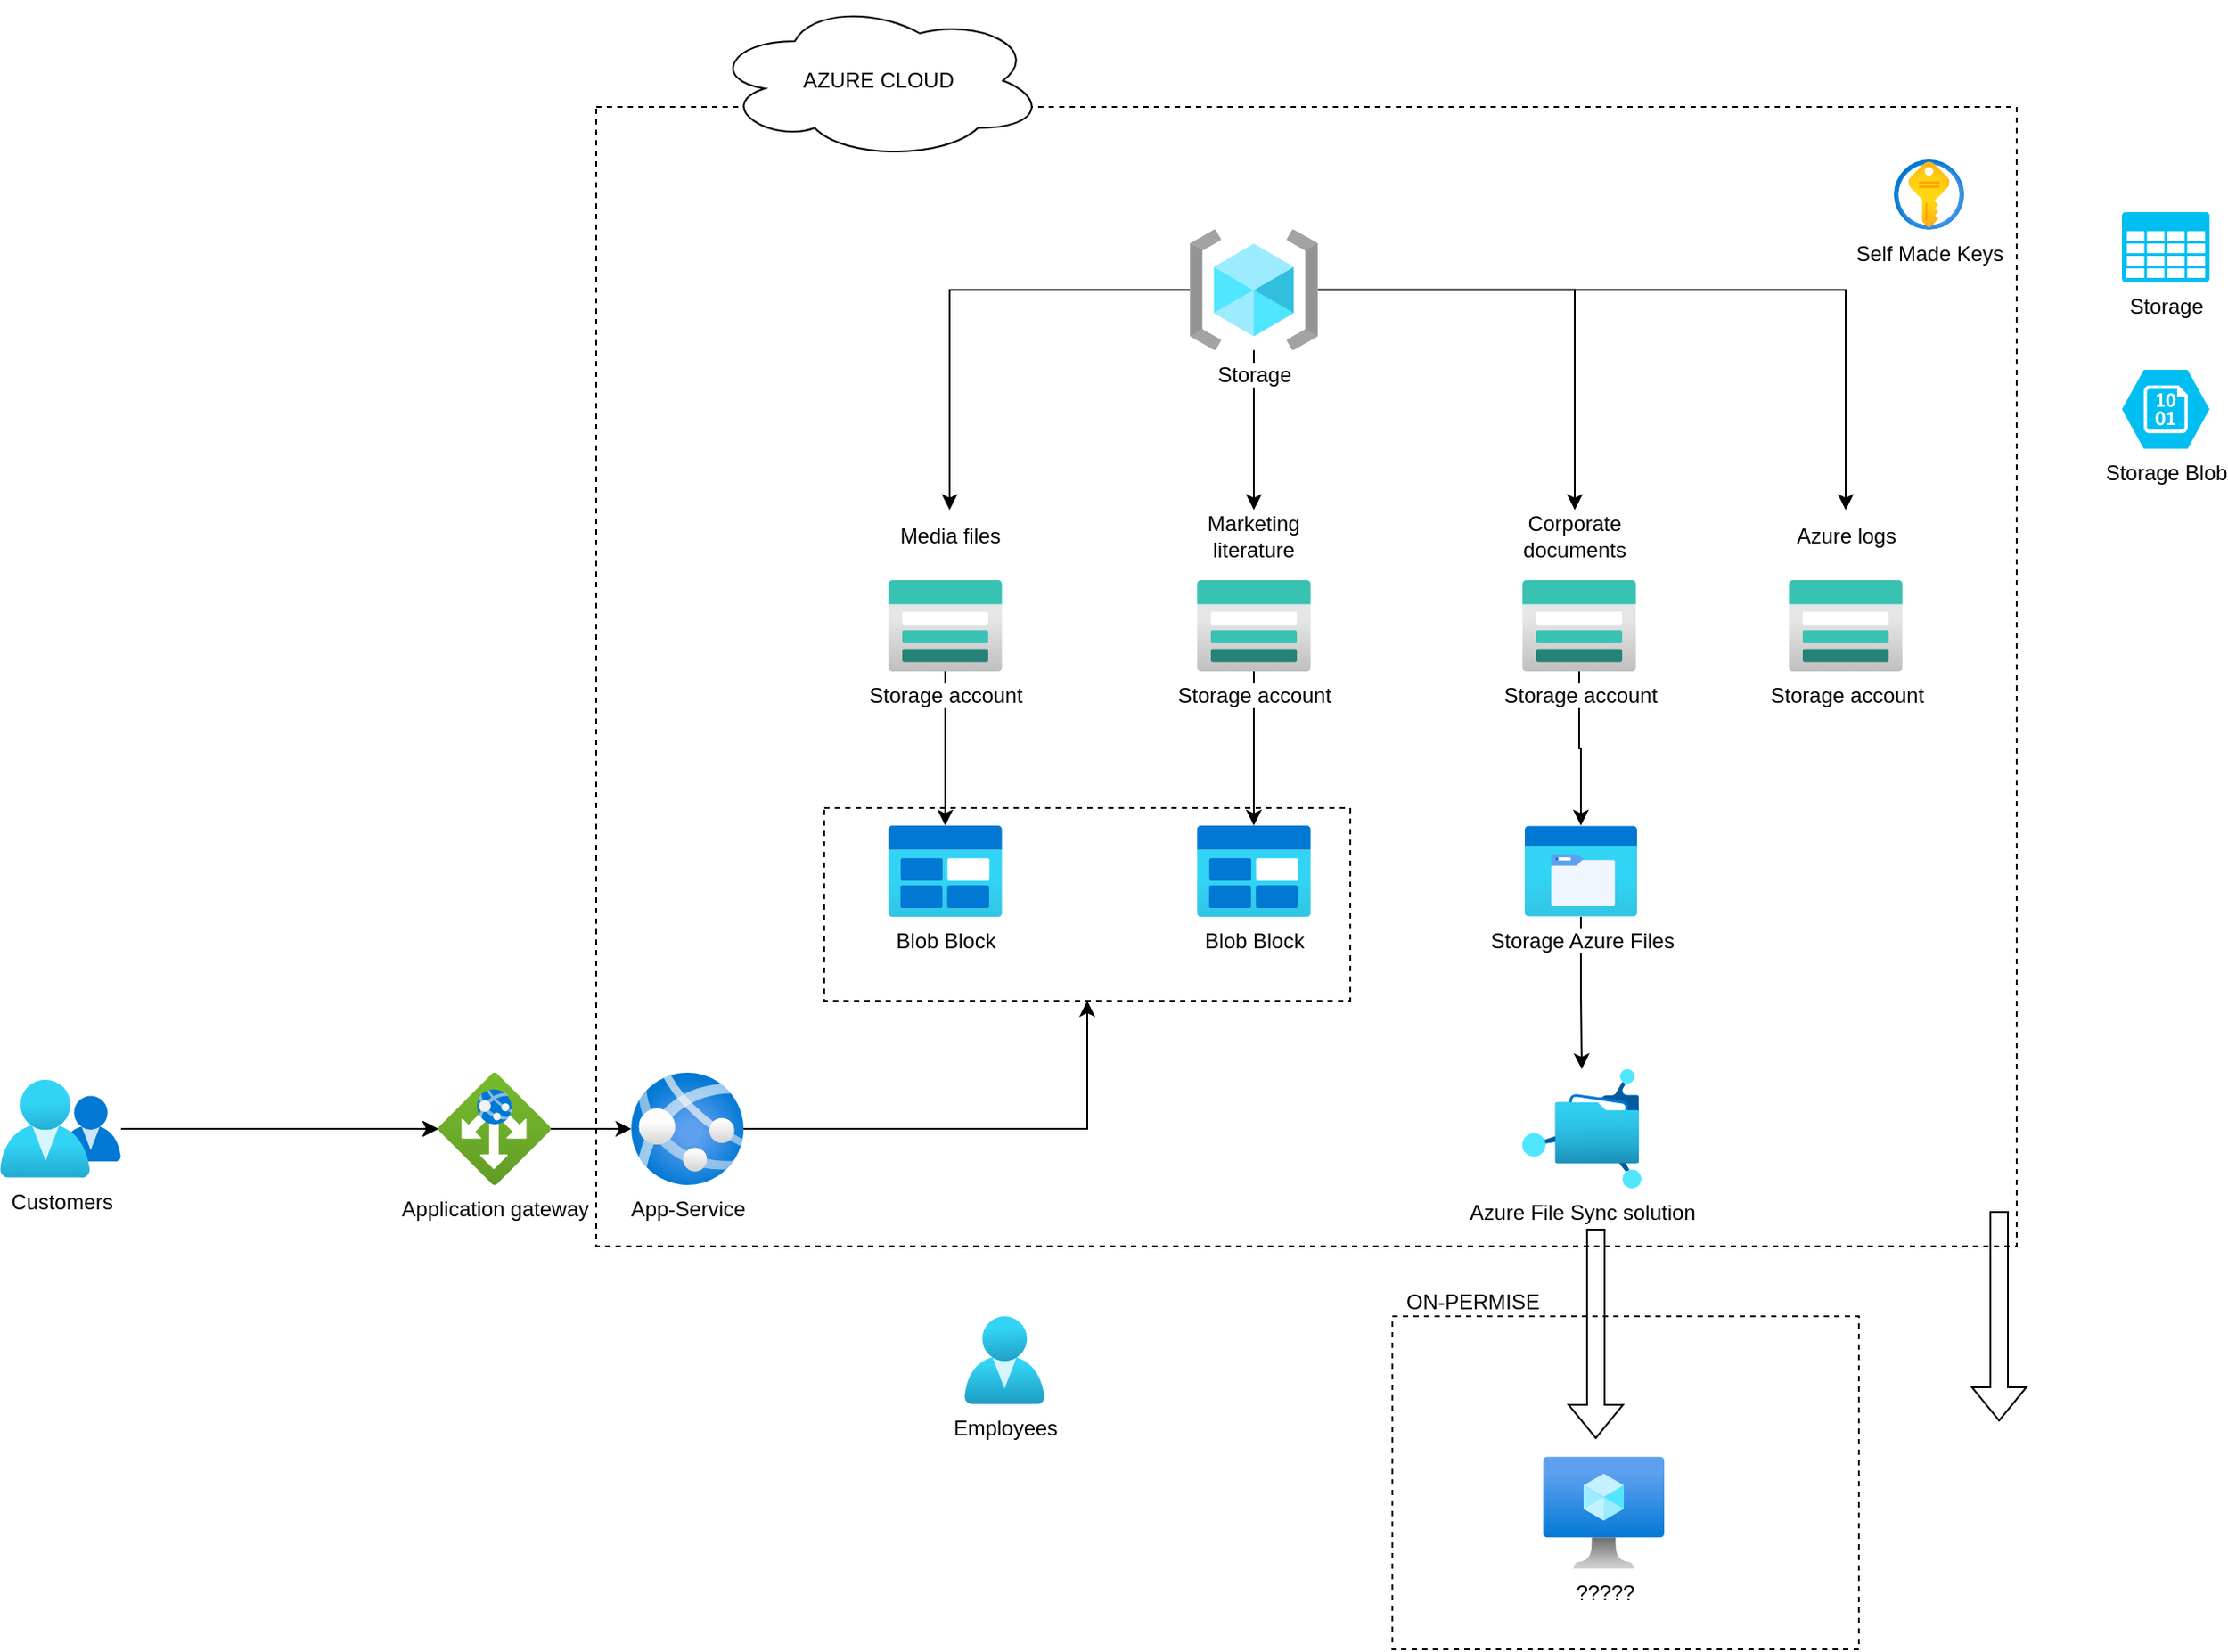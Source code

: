 <mxfile version="21.6.6" type="github">
  <diagram name="Page-1" id="Jbi7j0t8x7Vw2COSsVxz">
    <mxGraphModel dx="2442" dy="2063" grid="1" gridSize="10" guides="1" tooltips="1" connect="1" arrows="1" fold="1" page="1" pageScale="1" pageWidth="827" pageHeight="1169" math="0" shadow="0">
      <root>
        <mxCell id="0" />
        <mxCell id="1" parent="0" />
        <mxCell id="f-hZ5KkokM4YNig4iFGL-1" value="" style="whiteSpace=wrap;html=1;fillColor=none;dashed=1;" vertex="1" parent="1">
          <mxGeometry x="-20" y="50" width="810" height="650" as="geometry" />
        </mxCell>
        <mxCell id="f-hZ5KkokM4YNig4iFGL-2" style="edgeStyle=orthogonalEdgeStyle;rounded=0;orthogonalLoop=1;jettySize=auto;html=1;" edge="1" parent="1" source="f-hZ5KkokM4YNig4iFGL-3" target="f-hZ5KkokM4YNig4iFGL-17">
          <mxGeometry relative="1" as="geometry" />
        </mxCell>
        <mxCell id="f-hZ5KkokM4YNig4iFGL-3" value="Storage account" style="image;aspect=fixed;html=1;points=[];align=center;fontSize=12;image=img/lib/azure2/storage/Storage_Accounts.svg;" vertex="1" parent="1">
          <mxGeometry x="146.5" y="320" width="65" height="52" as="geometry" />
        </mxCell>
        <mxCell id="f-hZ5KkokM4YNig4iFGL-4" value="Storage Blob" style="verticalLabelPosition=bottom;html=1;verticalAlign=top;align=center;strokeColor=none;fillColor=#00BEF2;shape=mxgraph.azure.storage_blob;" vertex="1" parent="1">
          <mxGeometry x="850" y="200" width="50" height="45" as="geometry" />
        </mxCell>
        <mxCell id="f-hZ5KkokM4YNig4iFGL-5" value="Storage" style="verticalLabelPosition=bottom;html=1;verticalAlign=top;align=center;strokeColor=none;fillColor=#00BEF2;shape=mxgraph.azure.storage;pointerEvents=1;" vertex="1" parent="1">
          <mxGeometry x="850" y="110" width="50" height="40" as="geometry" />
        </mxCell>
        <mxCell id="f-hZ5KkokM4YNig4iFGL-6" value="Azure File Sync solution&lt;br&gt;" style="image;aspect=fixed;html=1;points=[];align=center;fontSize=12;image=img/lib/azure2/storage/Azure_Fileshare.svg;" vertex="1" parent="1">
          <mxGeometry x="508" y="599" width="68" height="68" as="geometry" />
        </mxCell>
        <mxCell id="f-hZ5KkokM4YNig4iFGL-7" style="edgeStyle=orthogonalEdgeStyle;rounded=0;orthogonalLoop=1;jettySize=auto;html=1;" edge="1" parent="1" source="f-hZ5KkokM4YNig4iFGL-8" target="f-hZ5KkokM4YNig4iFGL-29">
          <mxGeometry relative="1" as="geometry" />
        </mxCell>
        <mxCell id="f-hZ5KkokM4YNig4iFGL-48" value="" style="edgeStyle=orthogonalEdgeStyle;rounded=0;orthogonalLoop=1;jettySize=auto;html=1;" edge="1" parent="1" source="f-hZ5KkokM4YNig4iFGL-8" target="f-hZ5KkokM4YNig4iFGL-29">
          <mxGeometry relative="1" as="geometry" />
        </mxCell>
        <mxCell id="f-hZ5KkokM4YNig4iFGL-8" value="Customers" style="image;aspect=fixed;html=1;points=[];align=center;fontSize=12;image=img/lib/azure2/management_governance/My_Customers.svg;" vertex="1" parent="1">
          <mxGeometry x="-360" y="605" width="69" height="56.0" as="geometry" />
        </mxCell>
        <mxCell id="f-hZ5KkokM4YNig4iFGL-9" value="Blob Block" style="image;aspect=fixed;html=1;points=[];align=center;fontSize=12;image=img/lib/azure2/general/Blob_Block.svg;" vertex="1" parent="1">
          <mxGeometry x="322.5" y="460" width="65" height="52" as="geometry" />
        </mxCell>
        <mxCell id="f-hZ5KkokM4YNig4iFGL-10" style="edgeStyle=orthogonalEdgeStyle;rounded=0;orthogonalLoop=1;jettySize=auto;html=1;" edge="1" parent="1" source="f-hZ5KkokM4YNig4iFGL-11" target="f-hZ5KkokM4YNig4iFGL-6">
          <mxGeometry relative="1" as="geometry" />
        </mxCell>
        <mxCell id="f-hZ5KkokM4YNig4iFGL-11" value="Storage Azure Files" style="image;aspect=fixed;html=1;points=[];align=center;fontSize=12;image=img/lib/azure2/general/Storage_Azure_Files.svg;" vertex="1" parent="1">
          <mxGeometry x="509.5" y="460" width="64" height="52" as="geometry" />
        </mxCell>
        <mxCell id="f-hZ5KkokM4YNig4iFGL-12" value="Employees" style="image;aspect=fixed;html=1;points=[];align=center;fontSize=12;image=img/lib/azure2/identity/Users.svg;" vertex="1" parent="1">
          <mxGeometry x="190" y="740" width="45.71" height="50" as="geometry" />
        </mxCell>
        <mxCell id="f-hZ5KkokM4YNig4iFGL-13" style="edgeStyle=orthogonalEdgeStyle;rounded=0;orthogonalLoop=1;jettySize=auto;html=1;" edge="1" parent="1" source="f-hZ5KkokM4YNig4iFGL-14" target="f-hZ5KkokM4YNig4iFGL-9">
          <mxGeometry relative="1" as="geometry" />
        </mxCell>
        <mxCell id="f-hZ5KkokM4YNig4iFGL-14" value="Storage account" style="image;aspect=fixed;html=1;points=[];align=center;fontSize=12;image=img/lib/azure2/storage/Storage_Accounts.svg;" vertex="1" parent="1">
          <mxGeometry x="322.5" y="320" width="65" height="52" as="geometry" />
        </mxCell>
        <mxCell id="f-hZ5KkokM4YNig4iFGL-15" style="edgeStyle=orthogonalEdgeStyle;rounded=0;orthogonalLoop=1;jettySize=auto;html=1;" edge="1" parent="1" source="f-hZ5KkokM4YNig4iFGL-16" target="f-hZ5KkokM4YNig4iFGL-11">
          <mxGeometry relative="1" as="geometry" />
        </mxCell>
        <mxCell id="f-hZ5KkokM4YNig4iFGL-16" value="Storage account" style="image;aspect=fixed;html=1;points=[];align=center;fontSize=12;image=img/lib/azure2/storage/Storage_Accounts.svg;" vertex="1" parent="1">
          <mxGeometry x="508" y="320" width="65" height="52" as="geometry" />
        </mxCell>
        <mxCell id="f-hZ5KkokM4YNig4iFGL-17" value="Blob Block" style="image;aspect=fixed;html=1;points=[];align=center;fontSize=12;image=img/lib/azure2/general/Blob_Block.svg;" vertex="1" parent="1">
          <mxGeometry x="146.5" y="460" width="65" height="52" as="geometry" />
        </mxCell>
        <mxCell id="f-hZ5KkokM4YNig4iFGL-18" value="Media files" style="text;strokeColor=none;align=center;fillColor=none;html=1;verticalAlign=middle;whiteSpace=wrap;rounded=0;" vertex="1" parent="1">
          <mxGeometry x="151.5" y="280" width="60" height="30" as="geometry" />
        </mxCell>
        <mxCell id="f-hZ5KkokM4YNig4iFGL-19" value="Marketing literature" style="text;strokeColor=none;align=center;fillColor=none;html=1;verticalAlign=middle;whiteSpace=wrap;rounded=0;" vertex="1" parent="1">
          <mxGeometry x="325" y="280" width="60" height="30" as="geometry" />
        </mxCell>
        <mxCell id="f-hZ5KkokM4YNig4iFGL-20" value="Corporate documents" style="text;strokeColor=none;align=center;fillColor=none;html=1;verticalAlign=middle;whiteSpace=wrap;rounded=0;" vertex="1" parent="1">
          <mxGeometry x="508" y="280" width="60" height="30" as="geometry" />
        </mxCell>
        <mxCell id="f-hZ5KkokM4YNig4iFGL-21" value="Self Made Keys&lt;br&gt;" style="image;aspect=fixed;html=1;points=[];align=center;fontSize=12;image=img/lib/azure2/security/Key_Vaults.svg;" vertex="1" parent="1">
          <mxGeometry x="720" y="80" width="40" height="40" as="geometry" />
        </mxCell>
        <mxCell id="f-hZ5KkokM4YNig4iFGL-22" style="edgeStyle=orthogonalEdgeStyle;rounded=0;orthogonalLoop=1;jettySize=auto;html=1;" edge="1" parent="1" source="f-hZ5KkokM4YNig4iFGL-24" target="f-hZ5KkokM4YNig4iFGL-18">
          <mxGeometry relative="1" as="geometry" />
        </mxCell>
        <mxCell id="f-hZ5KkokM4YNig4iFGL-23" style="edgeStyle=orthogonalEdgeStyle;rounded=0;orthogonalLoop=1;jettySize=auto;html=1;" edge="1" parent="1" source="f-hZ5KkokM4YNig4iFGL-24" target="f-hZ5KkokM4YNig4iFGL-19">
          <mxGeometry relative="1" as="geometry" />
        </mxCell>
        <mxCell id="f-hZ5KkokM4YNig4iFGL-30" style="edgeStyle=orthogonalEdgeStyle;rounded=0;orthogonalLoop=1;jettySize=auto;html=1;entryX=0.5;entryY=0;entryDx=0;entryDy=0;" edge="1" parent="1" source="f-hZ5KkokM4YNig4iFGL-24" target="f-hZ5KkokM4YNig4iFGL-20">
          <mxGeometry relative="1" as="geometry" />
        </mxCell>
        <mxCell id="f-hZ5KkokM4YNig4iFGL-46" style="edgeStyle=orthogonalEdgeStyle;rounded=0;orthogonalLoop=1;jettySize=auto;html=1;entryX=0.5;entryY=0;entryDx=0;entryDy=0;" edge="1" parent="1" source="f-hZ5KkokM4YNig4iFGL-24" target="f-hZ5KkokM4YNig4iFGL-42">
          <mxGeometry relative="1" as="geometry" />
        </mxCell>
        <mxCell id="f-hZ5KkokM4YNig4iFGL-24" value="Storage" style="image;aspect=fixed;html=1;points=[];align=center;fontSize=12;image=img/lib/azure2/general/Resource_Groups.svg;" vertex="1" parent="1">
          <mxGeometry x="318.5" y="120" width="73" height="68.71" as="geometry" />
        </mxCell>
        <mxCell id="f-hZ5KkokM4YNig4iFGL-25" style="edgeStyle=orthogonalEdgeStyle;rounded=0;orthogonalLoop=1;jettySize=auto;html=1;entryX=0.5;entryY=1;entryDx=0;entryDy=0;" edge="1" parent="1" source="f-hZ5KkokM4YNig4iFGL-26" target="f-hZ5KkokM4YNig4iFGL-27">
          <mxGeometry relative="1" as="geometry" />
        </mxCell>
        <mxCell id="f-hZ5KkokM4YNig4iFGL-26" value="App-Service" style="image;aspect=fixed;html=1;points=[];align=center;fontSize=12;image=img/lib/azure2/app_services/App_Services.svg;" vertex="1" parent="1">
          <mxGeometry y="601" width="64" height="64" as="geometry" />
        </mxCell>
        <mxCell id="f-hZ5KkokM4YNig4iFGL-27" value="" style="whiteSpace=wrap;html=1;fillColor=none;dashed=1;" vertex="1" parent="1">
          <mxGeometry x="110" y="450" width="300" height="110" as="geometry" />
        </mxCell>
        <mxCell id="f-hZ5KkokM4YNig4iFGL-28" style="edgeStyle=orthogonalEdgeStyle;rounded=0;orthogonalLoop=1;jettySize=auto;html=1;" edge="1" parent="1" source="f-hZ5KkokM4YNig4iFGL-29" target="f-hZ5KkokM4YNig4iFGL-26">
          <mxGeometry relative="1" as="geometry" />
        </mxCell>
        <mxCell id="f-hZ5KkokM4YNig4iFGL-29" value="Application gateway" style="image;aspect=fixed;html=1;points=[];align=center;fontSize=12;image=img/lib/azure2/networking/Application_Gateways.svg;" vertex="1" parent="1">
          <mxGeometry x="-110" y="601" width="64" height="64" as="geometry" />
        </mxCell>
        <mxCell id="f-hZ5KkokM4YNig4iFGL-31" value="AZURE CLOUD" style="ellipse;shape=cloud;whiteSpace=wrap;html=1;" vertex="1" parent="1">
          <mxGeometry x="45.71" y="-10" width="190" height="90" as="geometry" />
        </mxCell>
        <mxCell id="f-hZ5KkokM4YNig4iFGL-32" value="" style="whiteSpace=wrap;html=1;fillColor=none;dashed=1;" vertex="1" parent="1">
          <mxGeometry x="434" y="740" width="266" height="190" as="geometry" />
        </mxCell>
        <mxCell id="f-hZ5KkokM4YNig4iFGL-33" value="" style="shape=flexArrow;endArrow=classic;html=1;rounded=0;" edge="1" parent="1">
          <mxGeometry width="50" height="50" relative="1" as="geometry">
            <mxPoint x="550" y="690" as="sourcePoint" />
            <mxPoint x="550" y="810" as="targetPoint" />
          </mxGeometry>
        </mxCell>
        <mxCell id="f-hZ5KkokM4YNig4iFGL-34" value="ON-PERMISE" style="text;strokeColor=none;align=center;fillColor=none;html=1;verticalAlign=middle;whiteSpace=wrap;rounded=0;" vertex="1" parent="1">
          <mxGeometry x="430" y="717" width="100" height="30" as="geometry" />
        </mxCell>
        <mxCell id="f-hZ5KkokM4YNig4iFGL-35" value="?????&lt;br&gt;" style="image;aspect=fixed;html=1;points=[];align=center;fontSize=12;image=img/lib/azure2/compute/Virtual_Machine.svg;" vertex="1" parent="1">
          <mxGeometry x="520" y="820" width="69" height="64" as="geometry" />
        </mxCell>
        <mxCell id="f-hZ5KkokM4YNig4iFGL-37" value="" style="shape=flexArrow;endArrow=classic;html=1;rounded=0;" edge="1" parent="1">
          <mxGeometry width="50" height="50" relative="1" as="geometry">
            <mxPoint x="780" y="680" as="sourcePoint" />
            <mxPoint x="780" y="800" as="targetPoint" />
          </mxGeometry>
        </mxCell>
        <mxCell id="f-hZ5KkokM4YNig4iFGL-39" value="Storage account" style="image;aspect=fixed;html=1;points=[];align=center;fontSize=12;image=img/lib/azure2/storage/Storage_Accounts.svg;" vertex="1" parent="1">
          <mxGeometry x="660" y="320" width="65" height="52" as="geometry" />
        </mxCell>
        <mxCell id="f-hZ5KkokM4YNig4iFGL-42" value="Azure logs" style="text;strokeColor=none;align=center;fillColor=none;html=1;verticalAlign=middle;whiteSpace=wrap;rounded=0;" vertex="1" parent="1">
          <mxGeometry x="662.5" y="280" width="60" height="30" as="geometry" />
        </mxCell>
      </root>
    </mxGraphModel>
  </diagram>
</mxfile>

